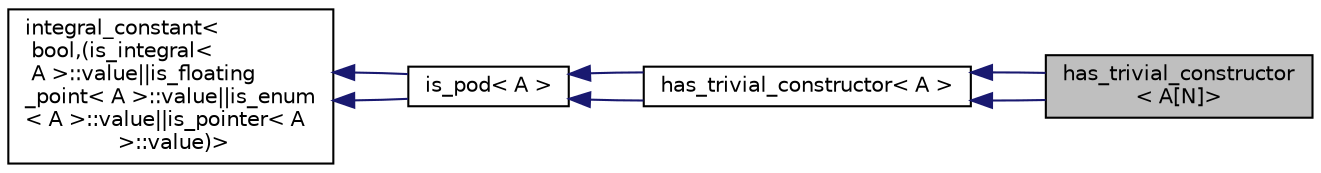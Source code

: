 digraph "has_trivial_constructor&lt; A[N]&gt;"
{
  edge [fontname="Helvetica",fontsize="10",labelfontname="Helvetica",labelfontsize="10"];
  node [fontname="Helvetica",fontsize="10",shape=record];
  rankdir="LR";
  Node1 [label="has_trivial_constructor\l\< A[N]\>",height=0.2,width=0.4,color="black", fillcolor="grey75", style="filled", fontcolor="black"];
  Node2 -> Node1 [dir="back",color="midnightblue",fontsize="10",style="solid",fontname="Helvetica"];
  Node2 [label="has_trivial_constructor\< A \>",height=0.2,width=0.4,color="black", fillcolor="white", style="filled",URL="$structhas__trivial__constructor.html"];
  Node3 -> Node2 [dir="back",color="midnightblue",fontsize="10",style="solid",fontname="Helvetica"];
  Node3 [label="is_pod\< A \>",height=0.2,width=0.4,color="black", fillcolor="white", style="filled",URL="$structis__pod.html"];
  Node4 -> Node3 [dir="back",color="midnightblue",fontsize="10",style="solid",fontname="Helvetica"];
  Node4 [label="integral_constant\<\l bool,(is_integral\<\l A \>::value\|\|is_floating\l_point\< A \>::value\|\|is_enum\l\< A \>::value\|\|is_pointer\< A\l \>::value)\>",height=0.2,width=0.4,color="black", fillcolor="white", style="filled",URL="$structintegral__constant.html"];
  Node4 -> Node3 [dir="back",color="midnightblue",fontsize="10",style="solid",fontname="Helvetica"];
  Node3 -> Node2 [dir="back",color="midnightblue",fontsize="10",style="solid",fontname="Helvetica"];
  Node2 -> Node1 [dir="back",color="midnightblue",fontsize="10",style="solid",fontname="Helvetica"];
}
